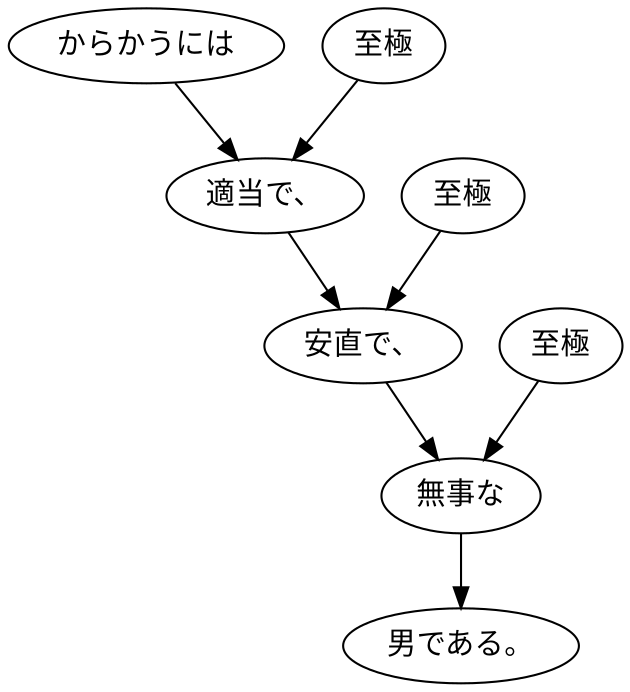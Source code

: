digraph graph4792 {
	node0 [label="からかうには"];
	node1 [label="至極"];
	node2 [label="適当で、"];
	node3 [label="至極"];
	node4 [label="安直で、"];
	node5 [label="至極"];
	node6 [label="無事な"];
	node7 [label="男である。"];
	node0 -> node2;
	node1 -> node2;
	node2 -> node4;
	node3 -> node4;
	node4 -> node6;
	node5 -> node6;
	node6 -> node7;
}

